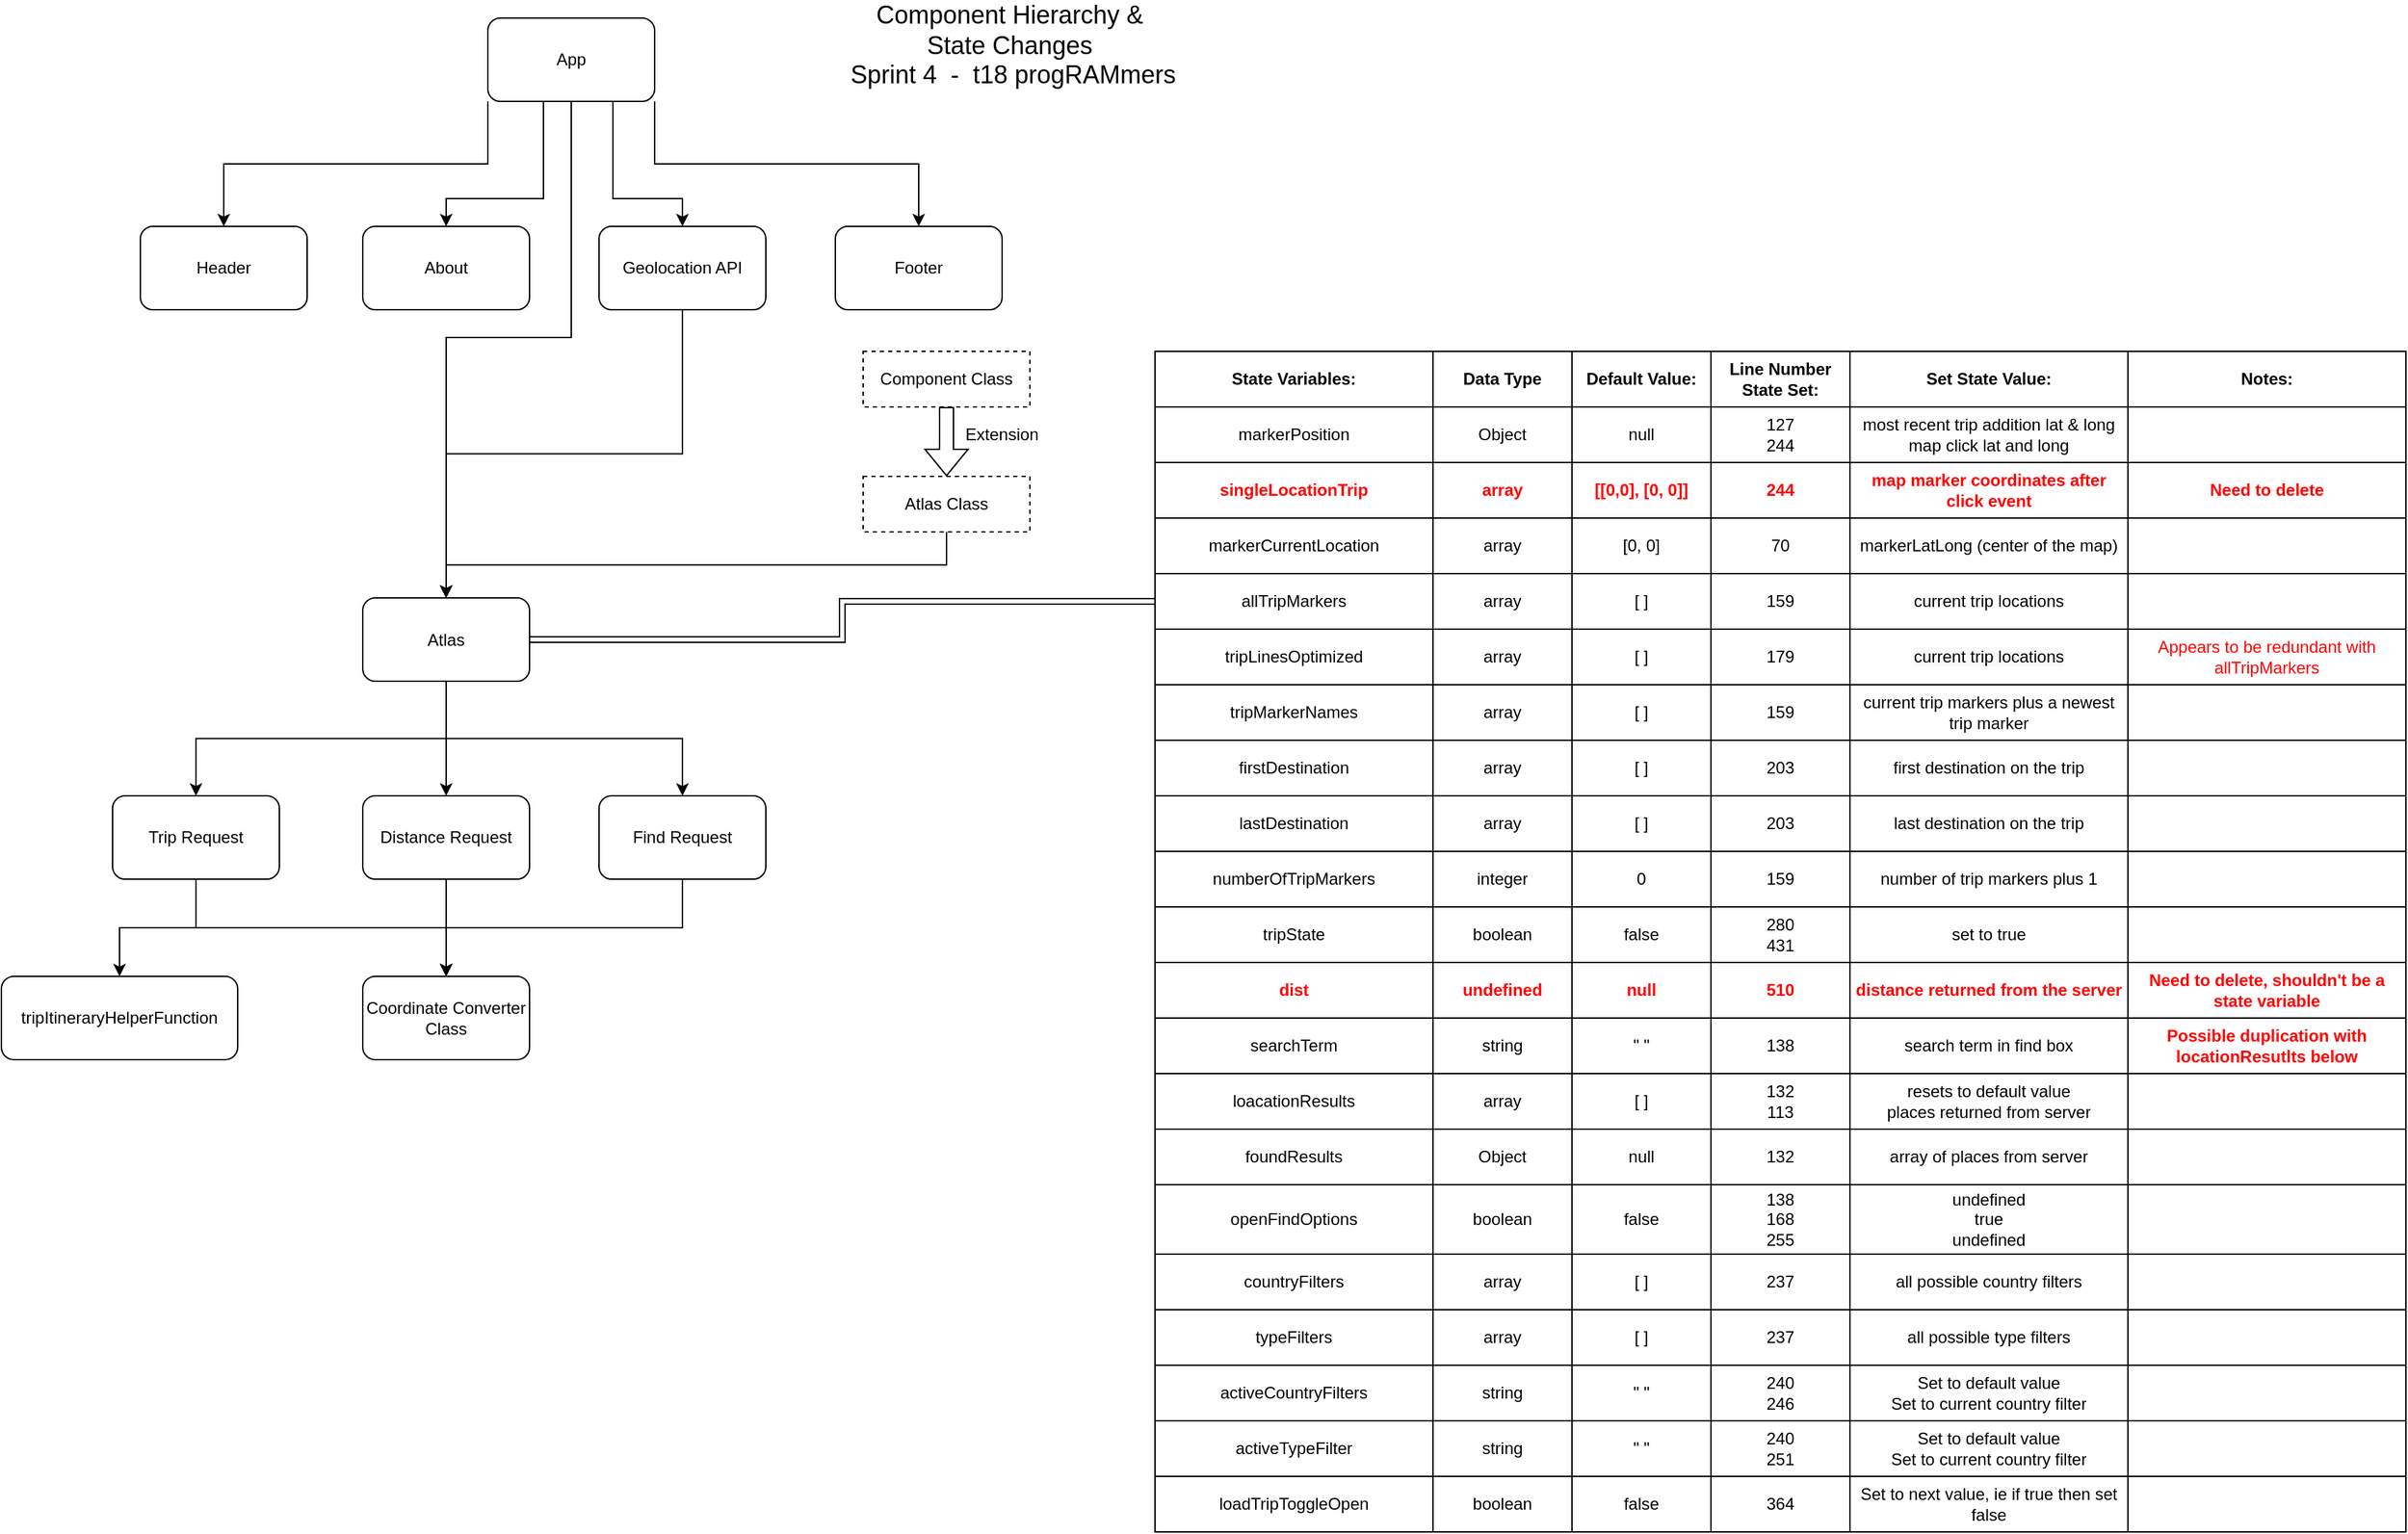 <mxfile version="13.9.9" type="github">
  <diagram id="wMIRcGLIX1GdRkyV86bV" name="Client Component Heirarchy">
    <mxGraphModel dx="1781" dy="875" grid="1" gridSize="10" guides="1" tooltips="1" connect="1" arrows="1" fold="1" page="1" pageScale="1" pageWidth="850" pageHeight="1100" math="0" shadow="0">
      <root>
        <mxCell id="0" />
        <mxCell id="1" parent="0" />
        <mxCell id="79Ni32l7-_GGTcahSO0a-2" style="edgeStyle=orthogonalEdgeStyle;rounded=0;orthogonalLoop=1;jettySize=auto;html=1;exitX=0;exitY=1;exitDx=0;exitDy=0;entryX=0.5;entryY=0;entryDx=0;entryDy=0;" parent="1" source="79Ni32l7-_GGTcahSO0a-6" target="79Ni32l7-_GGTcahSO0a-8" edge="1">
          <mxGeometry relative="1" as="geometry" />
        </mxCell>
        <mxCell id="79Ni32l7-_GGTcahSO0a-3" style="edgeStyle=orthogonalEdgeStyle;rounded=0;orthogonalLoop=1;jettySize=auto;html=1;exitX=0.25;exitY=1;exitDx=0;exitDy=0;entryX=0.5;entryY=0;entryDx=0;entryDy=0;" parent="1" source="79Ni32l7-_GGTcahSO0a-6" target="79Ni32l7-_GGTcahSO0a-9" edge="1">
          <mxGeometry relative="1" as="geometry">
            <Array as="points">
              <mxPoint x="330" y="150" />
              <mxPoint x="260" y="150" />
            </Array>
          </mxGeometry>
        </mxCell>
        <mxCell id="79Ni32l7-_GGTcahSO0a-4" style="edgeStyle=orthogonalEdgeStyle;rounded=0;orthogonalLoop=1;jettySize=auto;html=1;exitX=1;exitY=1;exitDx=0;exitDy=0;entryX=0.5;entryY=0;entryDx=0;entryDy=0;" parent="1" source="79Ni32l7-_GGTcahSO0a-6" target="79Ni32l7-_GGTcahSO0a-11" edge="1">
          <mxGeometry relative="1" as="geometry" />
        </mxCell>
        <mxCell id="79Ni32l7-_GGTcahSO0a-5" style="edgeStyle=orthogonalEdgeStyle;rounded=0;orthogonalLoop=1;jettySize=auto;html=1;exitX=0.75;exitY=1;exitDx=0;exitDy=0;entryX=0.5;entryY=0;entryDx=0;entryDy=0;" parent="1" source="79Ni32l7-_GGTcahSO0a-6" target="79Ni32l7-_GGTcahSO0a-13" edge="1">
          <mxGeometry relative="1" as="geometry">
            <Array as="points">
              <mxPoint x="380" y="150" />
              <mxPoint x="430" y="150" />
            </Array>
          </mxGeometry>
        </mxCell>
        <mxCell id="SNinnTlMiJOWfoq2gWIb-13" style="edgeStyle=orthogonalEdgeStyle;rounded=0;orthogonalLoop=1;jettySize=auto;html=1;fontColor=#FF0000;entryX=0.5;entryY=0;entryDx=0;entryDy=0;" parent="1" source="79Ni32l7-_GGTcahSO0a-6" target="79Ni32l7-_GGTcahSO0a-10" edge="1">
          <mxGeometry relative="1" as="geometry">
            <mxPoint x="260" y="270" as="targetPoint" />
            <Array as="points">
              <mxPoint x="350" y="250" />
              <mxPoint x="260" y="250" />
            </Array>
          </mxGeometry>
        </mxCell>
        <mxCell id="79Ni32l7-_GGTcahSO0a-6" value="App" style="rounded=1;whiteSpace=wrap;html=1;" parent="1" vertex="1">
          <mxGeometry x="290" y="20" width="120" height="60" as="geometry" />
        </mxCell>
        <mxCell id="79Ni32l7-_GGTcahSO0a-7" value="&lt;font style=&quot;font-size: 18px&quot;&gt;&lt;font&gt;Component Hierarchy &amp;amp;&lt;br&gt;State Changes&lt;br&gt;&lt;/font&gt;&amp;nbsp;Sprint 4&amp;nbsp; -&amp;nbsp; t18 progRAMmers&lt;/font&gt;" style="text;html=1;align=center;verticalAlign=middle;resizable=0;points=[];autosize=1;" parent="1" vertex="1">
          <mxGeometry x="540" y="15" width="250" height="50" as="geometry" />
        </mxCell>
        <mxCell id="79Ni32l7-_GGTcahSO0a-8" value="Header" style="rounded=1;whiteSpace=wrap;html=1;" parent="1" vertex="1">
          <mxGeometry x="40" y="170" width="120" height="60" as="geometry" />
        </mxCell>
        <mxCell id="79Ni32l7-_GGTcahSO0a-9" value="About" style="rounded=1;whiteSpace=wrap;html=1;" parent="1" vertex="1">
          <mxGeometry x="200" y="170" width="120" height="60" as="geometry" />
        </mxCell>
        <mxCell id="79Ni32l7-_GGTcahSO0a-38" style="edgeStyle=orthogonalEdgeStyle;rounded=0;orthogonalLoop=1;jettySize=auto;html=1;exitX=0.5;exitY=1;exitDx=0;exitDy=0;" parent="1" source="79Ni32l7-_GGTcahSO0a-10" target="79Ni32l7-_GGTcahSO0a-37" edge="1">
          <mxGeometry relative="1" as="geometry" />
        </mxCell>
        <mxCell id="79Ni32l7-_GGTcahSO0a-39" style="edgeStyle=orthogonalEdgeStyle;rounded=0;orthogonalLoop=1;jettySize=auto;html=1;exitX=0.5;exitY=1;exitDx=0;exitDy=0;" parent="1" source="79Ni32l7-_GGTcahSO0a-10" target="79Ni32l7-_GGTcahSO0a-36" edge="1">
          <mxGeometry relative="1" as="geometry" />
        </mxCell>
        <mxCell id="79Ni32l7-_GGTcahSO0a-41" style="edgeStyle=orthogonalEdgeStyle;rounded=0;orthogonalLoop=1;jettySize=auto;html=1;exitX=0.5;exitY=1;exitDx=0;exitDy=0;entryX=0.5;entryY=0;entryDx=0;entryDy=0;" parent="1" source="79Ni32l7-_GGTcahSO0a-10" target="79Ni32l7-_GGTcahSO0a-40" edge="1">
          <mxGeometry relative="1" as="geometry" />
        </mxCell>
        <mxCell id="79Ni32l7-_GGTcahSO0a-10" value="Atlas" style="rounded=1;whiteSpace=wrap;html=1;" parent="1" vertex="1">
          <mxGeometry x="200" y="437.5" width="120" height="60" as="geometry" />
        </mxCell>
        <mxCell id="79Ni32l7-_GGTcahSO0a-11" value="Footer" style="rounded=1;whiteSpace=wrap;html=1;" parent="1" vertex="1">
          <mxGeometry x="540" y="170" width="120" height="60" as="geometry" />
        </mxCell>
        <mxCell id="79Ni32l7-_GGTcahSO0a-12" style="edgeStyle=orthogonalEdgeStyle;rounded=0;orthogonalLoop=1;jettySize=auto;html=1;exitX=0.5;exitY=1;exitDx=0;exitDy=0;entryX=0.5;entryY=0;entryDx=0;entryDy=0;" parent="1" source="79Ni32l7-_GGTcahSO0a-13" target="79Ni32l7-_GGTcahSO0a-10" edge="1">
          <mxGeometry relative="1" as="geometry" />
        </mxCell>
        <mxCell id="79Ni32l7-_GGTcahSO0a-13" value="Geolocation API" style="rounded=1;whiteSpace=wrap;html=1;" parent="1" vertex="1">
          <mxGeometry x="370" y="170" width="120" height="60" as="geometry" />
        </mxCell>
        <mxCell id="79Ni32l7-_GGTcahSO0a-15" style="edgeStyle=orthogonalEdgeStyle;rounded=0;orthogonalLoop=1;jettySize=auto;html=1;exitX=0;exitY=0.5;exitDx=0;exitDy=0;entryX=1;entryY=0.5;entryDx=0;entryDy=0;shape=link;" parent="1" target="79Ni32l7-_GGTcahSO0a-10" edge="1">
          <mxGeometry relative="1" as="geometry">
            <mxPoint x="770" y="440" as="sourcePoint" />
            <Array as="points">
              <mxPoint x="545" y="440" />
              <mxPoint x="545" y="468" />
            </Array>
          </mxGeometry>
        </mxCell>
        <mxCell id="79Ni32l7-_GGTcahSO0a-20" style="edgeStyle=orthogonalEdgeStyle;rounded=0;orthogonalLoop=1;jettySize=auto;html=1;exitX=0.5;exitY=1;exitDx=0;exitDy=0;entryX=0.5;entryY=0;entryDx=0;entryDy=0;shape=flexArrow;" parent="1" source="79Ni32l7-_GGTcahSO0a-21" target="79Ni32l7-_GGTcahSO0a-23" edge="1">
          <mxGeometry relative="1" as="geometry" />
        </mxCell>
        <mxCell id="79Ni32l7-_GGTcahSO0a-21" value="Component Class" style="rounded=0;whiteSpace=wrap;html=1;dashed=1;" parent="1" vertex="1">
          <mxGeometry x="560" y="260" width="120" height="40" as="geometry" />
        </mxCell>
        <mxCell id="79Ni32l7-_GGTcahSO0a-22" style="edgeStyle=orthogonalEdgeStyle;rounded=0;orthogonalLoop=1;jettySize=auto;html=1;exitX=0.5;exitY=1;exitDx=0;exitDy=0;entryX=0.5;entryY=0;entryDx=0;entryDy=0;" parent="1" source="79Ni32l7-_GGTcahSO0a-23" target="79Ni32l7-_GGTcahSO0a-10" edge="1">
          <mxGeometry relative="1" as="geometry" />
        </mxCell>
        <mxCell id="79Ni32l7-_GGTcahSO0a-23" value="Atlas Class" style="rounded=0;whiteSpace=wrap;html=1;dashed=1;" parent="1" vertex="1">
          <mxGeometry x="560" y="350" width="120" height="40" as="geometry" />
        </mxCell>
        <mxCell id="79Ni32l7-_GGTcahSO0a-24" value="Extension" style="text;html=1;strokeColor=none;fillColor=none;align=center;verticalAlign=middle;whiteSpace=wrap;rounded=0;" parent="1" vertex="1">
          <mxGeometry x="640" y="310" width="40" height="20" as="geometry" />
        </mxCell>
        <mxCell id="79Ni32l7-_GGTcahSO0a-34" value="Coordinate Converter&lt;br&gt;Class" style="rounded=1;whiteSpace=wrap;html=1;" parent="1" vertex="1">
          <mxGeometry x="200" y="710" width="120" height="60" as="geometry" />
        </mxCell>
        <mxCell id="79Ni32l7-_GGTcahSO0a-44" style="edgeStyle=orthogonalEdgeStyle;rounded=0;orthogonalLoop=1;jettySize=auto;html=1;exitX=0.5;exitY=1;exitDx=0;exitDy=0;" parent="1" source="79Ni32l7-_GGTcahSO0a-36" target="79Ni32l7-_GGTcahSO0a-34" edge="1">
          <mxGeometry relative="1" as="geometry" />
        </mxCell>
        <mxCell id="79Ni32l7-_GGTcahSO0a-36" value="Find Request" style="rounded=1;whiteSpace=wrap;html=1;" parent="1" vertex="1">
          <mxGeometry x="370" y="580" width="120" height="60" as="geometry" />
        </mxCell>
        <mxCell id="79Ni32l7-_GGTcahSO0a-42" style="edgeStyle=orthogonalEdgeStyle;rounded=0;orthogonalLoop=1;jettySize=auto;html=1;exitX=0.5;exitY=1;exitDx=0;exitDy=0;" parent="1" source="79Ni32l7-_GGTcahSO0a-37" target="79Ni32l7-_GGTcahSO0a-34" edge="1">
          <mxGeometry relative="1" as="geometry" />
        </mxCell>
        <mxCell id="SNinnTlMiJOWfoq2gWIb-14" style="edgeStyle=orthogonalEdgeStyle;rounded=0;orthogonalLoop=1;jettySize=auto;html=1;exitX=0.5;exitY=1;exitDx=0;exitDy=0;fontColor=#FF0000;" parent="1" source="79Ni32l7-_GGTcahSO0a-37" target="SNinnTlMiJOWfoq2gWIb-9" edge="1">
          <mxGeometry relative="1" as="geometry" />
        </mxCell>
        <mxCell id="79Ni32l7-_GGTcahSO0a-37" value="Trip Request" style="rounded=1;whiteSpace=wrap;html=1;" parent="1" vertex="1">
          <mxGeometry x="20" y="580" width="120" height="60" as="geometry" />
        </mxCell>
        <mxCell id="79Ni32l7-_GGTcahSO0a-43" style="edgeStyle=orthogonalEdgeStyle;rounded=0;orthogonalLoop=1;jettySize=auto;html=1;exitX=0.5;exitY=1;exitDx=0;exitDy=0;entryX=0.5;entryY=0;entryDx=0;entryDy=0;" parent="1" source="79Ni32l7-_GGTcahSO0a-40" target="79Ni32l7-_GGTcahSO0a-34" edge="1">
          <mxGeometry relative="1" as="geometry" />
        </mxCell>
        <mxCell id="79Ni32l7-_GGTcahSO0a-40" value="Distance Request" style="rounded=1;whiteSpace=wrap;html=1;" parent="1" vertex="1">
          <mxGeometry x="200" y="580" width="120" height="60" as="geometry" />
        </mxCell>
        <mxCell id="79Ni32l7-_GGTcahSO0a-73" value="" style="shape=table;html=1;whiteSpace=wrap;startSize=0;container=1;collapsible=0;childLayout=tableLayout;" parent="1" vertex="1">
          <mxGeometry x="770" y="260" width="900" height="850" as="geometry" />
        </mxCell>
        <mxCell id="79Ni32l7-_GGTcahSO0a-74" value="" style="shape=partialRectangle;html=1;whiteSpace=wrap;collapsible=0;dropTarget=0;pointerEvents=0;fillColor=none;top=0;left=0;bottom=0;right=0;points=[[0,0.5],[1,0.5]];portConstraint=eastwest;" parent="79Ni32l7-_GGTcahSO0a-73" vertex="1">
          <mxGeometry width="900" height="40" as="geometry" />
        </mxCell>
        <mxCell id="79Ni32l7-_GGTcahSO0a-75" value="&lt;b&gt;State Variables:&lt;/b&gt;" style="shape=partialRectangle;html=1;whiteSpace=wrap;connectable=0;fillColor=none;top=0;left=0;bottom=0;right=0;overflow=hidden;" parent="79Ni32l7-_GGTcahSO0a-74" vertex="1">
          <mxGeometry width="200" height="40" as="geometry" />
        </mxCell>
        <mxCell id="79Ni32l7-_GGTcahSO0a-89" value="Data Type" style="shape=partialRectangle;html=1;whiteSpace=wrap;connectable=0;fillColor=none;top=0;left=0;bottom=0;right=0;overflow=hidden;fontStyle=1" parent="79Ni32l7-_GGTcahSO0a-74" vertex="1">
          <mxGeometry x="200" width="100" height="40" as="geometry" />
        </mxCell>
        <mxCell id="79Ni32l7-_GGTcahSO0a-138" value="Default Value:" style="shape=partialRectangle;html=1;whiteSpace=wrap;connectable=0;fillColor=none;top=0;left=0;bottom=0;right=0;overflow=hidden;fontStyle=1" parent="79Ni32l7-_GGTcahSO0a-74" vertex="1">
          <mxGeometry x="300" width="100" height="40" as="geometry" />
        </mxCell>
        <mxCell id="79Ni32l7-_GGTcahSO0a-76" value="&lt;b&gt;Line Number State Set:&lt;/b&gt;" style="shape=partialRectangle;html=1;whiteSpace=wrap;connectable=0;fillColor=none;top=0;left=0;bottom=0;right=0;overflow=hidden;" parent="79Ni32l7-_GGTcahSO0a-74" vertex="1">
          <mxGeometry x="400" width="100" height="40" as="geometry" />
        </mxCell>
        <mxCell id="79Ni32l7-_GGTcahSO0a-86" value="&lt;b&gt;Set State Value:&lt;/b&gt;" style="shape=partialRectangle;html=1;whiteSpace=wrap;connectable=0;fillColor=none;top=0;left=0;bottom=0;right=0;overflow=hidden;" parent="79Ni32l7-_GGTcahSO0a-74" vertex="1">
          <mxGeometry x="500" width="200" height="40" as="geometry" />
        </mxCell>
        <mxCell id="79Ni32l7-_GGTcahSO0a-167" value="&lt;b&gt;Notes:&lt;/b&gt;" style="shape=partialRectangle;html=1;whiteSpace=wrap;connectable=0;fillColor=none;top=0;left=0;bottom=0;right=0;overflow=hidden;" parent="79Ni32l7-_GGTcahSO0a-74" vertex="1">
          <mxGeometry x="700" width="200" height="40" as="geometry" />
        </mxCell>
        <mxCell id="79Ni32l7-_GGTcahSO0a-78" value="" style="shape=partialRectangle;html=1;whiteSpace=wrap;collapsible=0;dropTarget=0;pointerEvents=0;fillColor=none;top=0;left=0;bottom=0;right=0;points=[[0,0.5],[1,0.5]];portConstraint=eastwest;" parent="79Ni32l7-_GGTcahSO0a-73" vertex="1">
          <mxGeometry y="40" width="900" height="40" as="geometry" />
        </mxCell>
        <mxCell id="79Ni32l7-_GGTcahSO0a-79" value="markerPosition" style="shape=partialRectangle;html=1;whiteSpace=wrap;connectable=0;fillColor=none;top=0;left=0;bottom=0;right=0;overflow=hidden;" parent="79Ni32l7-_GGTcahSO0a-78" vertex="1">
          <mxGeometry width="200" height="40" as="geometry" />
        </mxCell>
        <mxCell id="79Ni32l7-_GGTcahSO0a-90" value="Object" style="shape=partialRectangle;html=1;whiteSpace=wrap;connectable=0;fillColor=none;top=0;left=0;bottom=0;right=0;overflow=hidden;" parent="79Ni32l7-_GGTcahSO0a-78" vertex="1">
          <mxGeometry x="200" width="100" height="40" as="geometry" />
        </mxCell>
        <mxCell id="79Ni32l7-_GGTcahSO0a-139" value="null" style="shape=partialRectangle;html=1;whiteSpace=wrap;connectable=0;fillColor=none;top=0;left=0;bottom=0;right=0;overflow=hidden;" parent="79Ni32l7-_GGTcahSO0a-78" vertex="1">
          <mxGeometry x="300" width="100" height="40" as="geometry" />
        </mxCell>
        <mxCell id="79Ni32l7-_GGTcahSO0a-80" value="127&lt;br&gt;244" style="shape=partialRectangle;html=1;whiteSpace=wrap;connectable=0;fillColor=none;top=0;left=0;bottom=0;right=0;overflow=hidden;" parent="79Ni32l7-_GGTcahSO0a-78" vertex="1">
          <mxGeometry x="400" width="100" height="40" as="geometry" />
        </mxCell>
        <mxCell id="79Ni32l7-_GGTcahSO0a-87" value="most recent trip addition lat &amp;amp; long&lt;br&gt;map click lat and long" style="shape=partialRectangle;html=1;whiteSpace=wrap;connectable=0;fillColor=none;top=0;left=0;bottom=0;right=0;overflow=hidden;" parent="79Ni32l7-_GGTcahSO0a-78" vertex="1">
          <mxGeometry x="500" width="200" height="40" as="geometry" />
        </mxCell>
        <mxCell id="79Ni32l7-_GGTcahSO0a-168" style="shape=partialRectangle;html=1;whiteSpace=wrap;connectable=0;fillColor=none;top=0;left=0;bottom=0;right=0;overflow=hidden;" parent="79Ni32l7-_GGTcahSO0a-78" vertex="1">
          <mxGeometry x="700" width="200" height="40" as="geometry" />
        </mxCell>
        <mxCell id="79Ni32l7-_GGTcahSO0a-82" value="" style="shape=partialRectangle;html=1;whiteSpace=wrap;collapsible=0;dropTarget=0;pointerEvents=0;fillColor=none;top=0;left=0;bottom=0;right=0;points=[[0,0.5],[1,0.5]];portConstraint=eastwest;" parent="79Ni32l7-_GGTcahSO0a-73" vertex="1">
          <mxGeometry y="80" width="900" height="40" as="geometry" />
        </mxCell>
        <mxCell id="79Ni32l7-_GGTcahSO0a-83" value="singleLocationTrip" style="shape=partialRectangle;html=1;whiteSpace=wrap;connectable=0;fillColor=none;top=0;left=0;bottom=0;right=0;overflow=hidden;fontColor=#FF0000;fontStyle=1" parent="79Ni32l7-_GGTcahSO0a-82" vertex="1">
          <mxGeometry width="200" height="40" as="geometry" />
        </mxCell>
        <mxCell id="79Ni32l7-_GGTcahSO0a-91" value="array" style="shape=partialRectangle;html=1;whiteSpace=wrap;connectable=0;fillColor=none;top=0;left=0;bottom=0;right=0;overflow=hidden;fontColor=#FF0000;fontStyle=1" parent="79Ni32l7-_GGTcahSO0a-82" vertex="1">
          <mxGeometry x="200" width="100" height="40" as="geometry" />
        </mxCell>
        <mxCell id="79Ni32l7-_GGTcahSO0a-140" value="[[0,0], [0, 0]]" style="shape=partialRectangle;html=1;whiteSpace=wrap;connectable=0;fillColor=none;top=0;left=0;bottom=0;right=0;overflow=hidden;fontColor=#FF0000;fontStyle=1" parent="79Ni32l7-_GGTcahSO0a-82" vertex="1">
          <mxGeometry x="300" width="100" height="40" as="geometry" />
        </mxCell>
        <mxCell id="79Ni32l7-_GGTcahSO0a-84" value="&lt;span&gt;244&lt;/span&gt;" style="shape=partialRectangle;html=1;whiteSpace=wrap;connectable=0;fillColor=none;top=0;left=0;bottom=0;right=0;overflow=hidden;fontColor=#FF0000;fontStyle=1" parent="79Ni32l7-_GGTcahSO0a-82" vertex="1">
          <mxGeometry x="400" width="100" height="40" as="geometry" />
        </mxCell>
        <mxCell id="79Ni32l7-_GGTcahSO0a-88" value="map marker coordinates after click event" style="shape=partialRectangle;html=1;whiteSpace=wrap;connectable=0;fillColor=none;top=0;left=0;bottom=0;right=0;overflow=hidden;fontColor=#FF0000;fontStyle=1" parent="79Ni32l7-_GGTcahSO0a-82" vertex="1">
          <mxGeometry x="500" width="200" height="40" as="geometry" />
        </mxCell>
        <mxCell id="79Ni32l7-_GGTcahSO0a-169" value="&lt;span&gt;Need to delete&lt;/span&gt;" style="shape=partialRectangle;html=1;whiteSpace=wrap;connectable=0;fillColor=none;top=0;left=0;bottom=0;right=0;overflow=hidden;fontColor=#FF0000;fontStyle=1" parent="79Ni32l7-_GGTcahSO0a-82" vertex="1">
          <mxGeometry x="700" width="200" height="40" as="geometry" />
        </mxCell>
        <mxCell id="79Ni32l7-_GGTcahSO0a-103" style="shape=partialRectangle;html=1;whiteSpace=wrap;collapsible=0;dropTarget=0;pointerEvents=0;fillColor=none;top=0;left=0;bottom=0;right=0;points=[[0,0.5],[1,0.5]];portConstraint=eastwest;" parent="79Ni32l7-_GGTcahSO0a-73" vertex="1">
          <mxGeometry y="120" width="900" height="40" as="geometry" />
        </mxCell>
        <mxCell id="79Ni32l7-_GGTcahSO0a-104" value="markerCurrentLocation" style="shape=partialRectangle;html=1;whiteSpace=wrap;connectable=0;fillColor=none;top=0;left=0;bottom=0;right=0;overflow=hidden;fontStyle=0;" parent="79Ni32l7-_GGTcahSO0a-103" vertex="1">
          <mxGeometry width="200" height="40" as="geometry" />
        </mxCell>
        <mxCell id="79Ni32l7-_GGTcahSO0a-105" value="array" style="shape=partialRectangle;html=1;whiteSpace=wrap;connectable=0;fillColor=none;top=0;left=0;bottom=0;right=0;overflow=hidden;fontStyle=0;" parent="79Ni32l7-_GGTcahSO0a-103" vertex="1">
          <mxGeometry x="200" width="100" height="40" as="geometry" />
        </mxCell>
        <mxCell id="79Ni32l7-_GGTcahSO0a-141" value="[0, 0]" style="shape=partialRectangle;html=1;whiteSpace=wrap;connectable=0;fillColor=none;top=0;left=0;bottom=0;right=0;overflow=hidden;fontStyle=0;" parent="79Ni32l7-_GGTcahSO0a-103" vertex="1">
          <mxGeometry x="300" width="100" height="40" as="geometry" />
        </mxCell>
        <mxCell id="79Ni32l7-_GGTcahSO0a-106" value="70&lt;br&gt;" style="shape=partialRectangle;html=1;whiteSpace=wrap;connectable=0;fillColor=none;top=0;left=0;bottom=0;right=0;overflow=hidden;fontStyle=0;" parent="79Ni32l7-_GGTcahSO0a-103" vertex="1">
          <mxGeometry x="400" width="100" height="40" as="geometry" />
        </mxCell>
        <mxCell id="79Ni32l7-_GGTcahSO0a-107" value="markerLatLong (center of the map)" style="shape=partialRectangle;html=1;whiteSpace=wrap;connectable=0;fillColor=none;top=0;left=0;bottom=0;right=0;overflow=hidden;fontStyle=0;" parent="79Ni32l7-_GGTcahSO0a-103" vertex="1">
          <mxGeometry x="500" width="200" height="40" as="geometry" />
        </mxCell>
        <mxCell id="79Ni32l7-_GGTcahSO0a-170" style="shape=partialRectangle;html=1;whiteSpace=wrap;connectable=0;fillColor=none;top=0;left=0;bottom=0;right=0;overflow=hidden;fontStyle=0;" parent="79Ni32l7-_GGTcahSO0a-103" vertex="1">
          <mxGeometry x="700" width="200" height="40" as="geometry" />
        </mxCell>
        <mxCell id="WQFZDeMwcHJbhIOVfOHr-1" style="shape=partialRectangle;html=1;whiteSpace=wrap;collapsible=0;dropTarget=0;pointerEvents=0;fillColor=none;top=0;left=0;bottom=0;right=0;points=[[0,0.5],[1,0.5]];portConstraint=eastwest;" vertex="1" parent="79Ni32l7-_GGTcahSO0a-73">
          <mxGeometry y="160" width="900" height="40" as="geometry" />
        </mxCell>
        <mxCell id="WQFZDeMwcHJbhIOVfOHr-2" value="allTripMarkers" style="shape=partialRectangle;html=1;whiteSpace=wrap;connectable=0;fillColor=none;top=0;left=0;bottom=0;right=0;overflow=hidden;fontStyle=0;" vertex="1" parent="WQFZDeMwcHJbhIOVfOHr-1">
          <mxGeometry width="200" height="40" as="geometry" />
        </mxCell>
        <mxCell id="WQFZDeMwcHJbhIOVfOHr-3" value="array" style="shape=partialRectangle;html=1;whiteSpace=wrap;connectable=0;fillColor=none;top=0;left=0;bottom=0;right=0;overflow=hidden;fontStyle=0;" vertex="1" parent="WQFZDeMwcHJbhIOVfOHr-1">
          <mxGeometry x="200" width="100" height="40" as="geometry" />
        </mxCell>
        <mxCell id="WQFZDeMwcHJbhIOVfOHr-4" value="[ ]" style="shape=partialRectangle;html=1;whiteSpace=wrap;connectable=0;fillColor=none;top=0;left=0;bottom=0;right=0;overflow=hidden;fontStyle=0;" vertex="1" parent="WQFZDeMwcHJbhIOVfOHr-1">
          <mxGeometry x="300" width="100" height="40" as="geometry" />
        </mxCell>
        <mxCell id="WQFZDeMwcHJbhIOVfOHr-5" value="159" style="shape=partialRectangle;html=1;whiteSpace=wrap;connectable=0;fillColor=none;top=0;left=0;bottom=0;right=0;overflow=hidden;fontStyle=0;" vertex="1" parent="WQFZDeMwcHJbhIOVfOHr-1">
          <mxGeometry x="400" width="100" height="40" as="geometry" />
        </mxCell>
        <mxCell id="WQFZDeMwcHJbhIOVfOHr-6" value="current trip locations" style="shape=partialRectangle;html=1;whiteSpace=wrap;connectable=0;fillColor=none;top=0;left=0;bottom=0;right=0;overflow=hidden;fontStyle=0;" vertex="1" parent="WQFZDeMwcHJbhIOVfOHr-1">
          <mxGeometry x="500" width="200" height="40" as="geometry" />
        </mxCell>
        <mxCell id="WQFZDeMwcHJbhIOVfOHr-7" style="shape=partialRectangle;html=1;whiteSpace=wrap;connectable=0;fillColor=none;top=0;left=0;bottom=0;right=0;overflow=hidden;fontStyle=0;" vertex="1" parent="WQFZDeMwcHJbhIOVfOHr-1">
          <mxGeometry x="700" width="200" height="40" as="geometry" />
        </mxCell>
        <mxCell id="WQFZDeMwcHJbhIOVfOHr-8" style="shape=partialRectangle;html=1;whiteSpace=wrap;collapsible=0;dropTarget=0;pointerEvents=0;fillColor=none;top=0;left=0;bottom=0;right=0;points=[[0,0.5],[1,0.5]];portConstraint=eastwest;" vertex="1" parent="79Ni32l7-_GGTcahSO0a-73">
          <mxGeometry y="200" width="900" height="40" as="geometry" />
        </mxCell>
        <mxCell id="WQFZDeMwcHJbhIOVfOHr-9" value="tripLinesOptimized" style="shape=partialRectangle;html=1;whiteSpace=wrap;connectable=0;fillColor=none;top=0;left=0;bottom=0;right=0;overflow=hidden;fontStyle=0;" vertex="1" parent="WQFZDeMwcHJbhIOVfOHr-8">
          <mxGeometry width="200" height="40" as="geometry" />
        </mxCell>
        <mxCell id="WQFZDeMwcHJbhIOVfOHr-10" value="array" style="shape=partialRectangle;html=1;whiteSpace=wrap;connectable=0;fillColor=none;top=0;left=0;bottom=0;right=0;overflow=hidden;fontStyle=0;" vertex="1" parent="WQFZDeMwcHJbhIOVfOHr-8">
          <mxGeometry x="200" width="100" height="40" as="geometry" />
        </mxCell>
        <mxCell id="WQFZDeMwcHJbhIOVfOHr-11" value="[ ]" style="shape=partialRectangle;html=1;whiteSpace=wrap;connectable=0;fillColor=none;top=0;left=0;bottom=0;right=0;overflow=hidden;fontStyle=0;" vertex="1" parent="WQFZDeMwcHJbhIOVfOHr-8">
          <mxGeometry x="300" width="100" height="40" as="geometry" />
        </mxCell>
        <mxCell id="WQFZDeMwcHJbhIOVfOHr-12" value="179" style="shape=partialRectangle;html=1;whiteSpace=wrap;connectable=0;fillColor=none;top=0;left=0;bottom=0;right=0;overflow=hidden;fontStyle=0;" vertex="1" parent="WQFZDeMwcHJbhIOVfOHr-8">
          <mxGeometry x="400" width="100" height="40" as="geometry" />
        </mxCell>
        <mxCell id="WQFZDeMwcHJbhIOVfOHr-13" value="&lt;meta charset=&quot;utf-8&quot;&gt;&lt;span style=&quot;color: rgb(0, 0, 0); font-family: helvetica; font-size: 12px; font-style: normal; font-weight: 400; letter-spacing: normal; text-align: center; text-indent: 0px; text-transform: none; word-spacing: 0px; background-color: rgb(248, 249, 250); display: inline; float: none;&quot;&gt;current trip locations&lt;/span&gt;" style="shape=partialRectangle;html=1;whiteSpace=wrap;connectable=0;fillColor=none;top=0;left=0;bottom=0;right=0;overflow=hidden;fontStyle=0;" vertex="1" parent="WQFZDeMwcHJbhIOVfOHr-8">
          <mxGeometry x="500" width="200" height="40" as="geometry" />
        </mxCell>
        <mxCell id="WQFZDeMwcHJbhIOVfOHr-14" value="&lt;font color=&quot;#ff0000&quot;&gt;Appears to be redundant with allTripMarkers&lt;/font&gt;" style="shape=partialRectangle;html=1;whiteSpace=wrap;connectable=0;fillColor=none;top=0;left=0;bottom=0;right=0;overflow=hidden;fontStyle=0;" vertex="1" parent="WQFZDeMwcHJbhIOVfOHr-8">
          <mxGeometry x="700" width="200" height="40" as="geometry" />
        </mxCell>
        <mxCell id="WQFZDeMwcHJbhIOVfOHr-16" style="shape=partialRectangle;html=1;whiteSpace=wrap;collapsible=0;dropTarget=0;pointerEvents=0;fillColor=none;top=0;left=0;bottom=0;right=0;points=[[0,0.5],[1,0.5]];portConstraint=eastwest;" vertex="1" parent="79Ni32l7-_GGTcahSO0a-73">
          <mxGeometry y="240" width="900" height="40" as="geometry" />
        </mxCell>
        <mxCell id="WQFZDeMwcHJbhIOVfOHr-17" value="tripMarkerNames" style="shape=partialRectangle;html=1;whiteSpace=wrap;connectable=0;fillColor=none;top=0;left=0;bottom=0;right=0;overflow=hidden;fontStyle=0;" vertex="1" parent="WQFZDeMwcHJbhIOVfOHr-16">
          <mxGeometry width="200" height="40" as="geometry" />
        </mxCell>
        <mxCell id="WQFZDeMwcHJbhIOVfOHr-18" value="array" style="shape=partialRectangle;html=1;whiteSpace=wrap;connectable=0;fillColor=none;top=0;left=0;bottom=0;right=0;overflow=hidden;fontStyle=0;" vertex="1" parent="WQFZDeMwcHJbhIOVfOHr-16">
          <mxGeometry x="200" width="100" height="40" as="geometry" />
        </mxCell>
        <mxCell id="WQFZDeMwcHJbhIOVfOHr-19" value="[ ]" style="shape=partialRectangle;html=1;whiteSpace=wrap;connectable=0;fillColor=none;top=0;left=0;bottom=0;right=0;overflow=hidden;fontStyle=0;" vertex="1" parent="WQFZDeMwcHJbhIOVfOHr-16">
          <mxGeometry x="300" width="100" height="40" as="geometry" />
        </mxCell>
        <mxCell id="WQFZDeMwcHJbhIOVfOHr-20" value="159" style="shape=partialRectangle;html=1;whiteSpace=wrap;connectable=0;fillColor=none;top=0;left=0;bottom=0;right=0;overflow=hidden;fontStyle=0;" vertex="1" parent="WQFZDeMwcHJbhIOVfOHr-16">
          <mxGeometry x="400" width="100" height="40" as="geometry" />
        </mxCell>
        <mxCell id="WQFZDeMwcHJbhIOVfOHr-21" value="current trip markers plus a newest trip marker" style="shape=partialRectangle;html=1;whiteSpace=wrap;connectable=0;fillColor=none;top=0;left=0;bottom=0;right=0;overflow=hidden;fontStyle=0;" vertex="1" parent="WQFZDeMwcHJbhIOVfOHr-16">
          <mxGeometry x="500" width="200" height="40" as="geometry" />
        </mxCell>
        <mxCell id="WQFZDeMwcHJbhIOVfOHr-22" style="shape=partialRectangle;html=1;whiteSpace=wrap;connectable=0;fillColor=none;top=0;left=0;bottom=0;right=0;overflow=hidden;fontStyle=0;" vertex="1" parent="WQFZDeMwcHJbhIOVfOHr-16">
          <mxGeometry x="700" width="200" height="40" as="geometry" />
        </mxCell>
        <mxCell id="WQFZDeMwcHJbhIOVfOHr-23" style="shape=partialRectangle;html=1;whiteSpace=wrap;collapsible=0;dropTarget=0;pointerEvents=0;fillColor=none;top=0;left=0;bottom=0;right=0;points=[[0,0.5],[1,0.5]];portConstraint=eastwest;" vertex="1" parent="79Ni32l7-_GGTcahSO0a-73">
          <mxGeometry y="280" width="900" height="40" as="geometry" />
        </mxCell>
        <mxCell id="WQFZDeMwcHJbhIOVfOHr-24" value="firstDestination" style="shape=partialRectangle;html=1;whiteSpace=wrap;connectable=0;fillColor=none;top=0;left=0;bottom=0;right=0;overflow=hidden;fontStyle=0;" vertex="1" parent="WQFZDeMwcHJbhIOVfOHr-23">
          <mxGeometry width="200" height="40" as="geometry" />
        </mxCell>
        <mxCell id="WQFZDeMwcHJbhIOVfOHr-25" value="array" style="shape=partialRectangle;html=1;whiteSpace=wrap;connectable=0;fillColor=none;top=0;left=0;bottom=0;right=0;overflow=hidden;fontStyle=0;" vertex="1" parent="WQFZDeMwcHJbhIOVfOHr-23">
          <mxGeometry x="200" width="100" height="40" as="geometry" />
        </mxCell>
        <mxCell id="WQFZDeMwcHJbhIOVfOHr-26" value="[ ]" style="shape=partialRectangle;html=1;whiteSpace=wrap;connectable=0;fillColor=none;top=0;left=0;bottom=0;right=0;overflow=hidden;fontStyle=0;" vertex="1" parent="WQFZDeMwcHJbhIOVfOHr-23">
          <mxGeometry x="300" width="100" height="40" as="geometry" />
        </mxCell>
        <mxCell id="WQFZDeMwcHJbhIOVfOHr-27" value="203" style="shape=partialRectangle;html=1;whiteSpace=wrap;connectable=0;fillColor=none;top=0;left=0;bottom=0;right=0;overflow=hidden;fontStyle=0;" vertex="1" parent="WQFZDeMwcHJbhIOVfOHr-23">
          <mxGeometry x="400" width="100" height="40" as="geometry" />
        </mxCell>
        <mxCell id="WQFZDeMwcHJbhIOVfOHr-28" value="first destination on the trip" style="shape=partialRectangle;html=1;whiteSpace=wrap;connectable=0;fillColor=none;top=0;left=0;bottom=0;right=0;overflow=hidden;fontStyle=0;" vertex="1" parent="WQFZDeMwcHJbhIOVfOHr-23">
          <mxGeometry x="500" width="200" height="40" as="geometry" />
        </mxCell>
        <mxCell id="WQFZDeMwcHJbhIOVfOHr-29" style="shape=partialRectangle;html=1;whiteSpace=wrap;connectable=0;fillColor=none;top=0;left=0;bottom=0;right=0;overflow=hidden;fontStyle=0;" vertex="1" parent="WQFZDeMwcHJbhIOVfOHr-23">
          <mxGeometry x="700" width="200" height="40" as="geometry" />
        </mxCell>
        <mxCell id="WQFZDeMwcHJbhIOVfOHr-30" style="shape=partialRectangle;html=1;whiteSpace=wrap;collapsible=0;dropTarget=0;pointerEvents=0;fillColor=none;top=0;left=0;bottom=0;right=0;points=[[0,0.5],[1,0.5]];portConstraint=eastwest;" vertex="1" parent="79Ni32l7-_GGTcahSO0a-73">
          <mxGeometry y="320" width="900" height="40" as="geometry" />
        </mxCell>
        <mxCell id="WQFZDeMwcHJbhIOVfOHr-31" value="lastDestination" style="shape=partialRectangle;html=1;whiteSpace=wrap;connectable=0;fillColor=none;top=0;left=0;bottom=0;right=0;overflow=hidden;fontStyle=0;" vertex="1" parent="WQFZDeMwcHJbhIOVfOHr-30">
          <mxGeometry width="200" height="40" as="geometry" />
        </mxCell>
        <mxCell id="WQFZDeMwcHJbhIOVfOHr-32" value="array" style="shape=partialRectangle;html=1;whiteSpace=wrap;connectable=0;fillColor=none;top=0;left=0;bottom=0;right=0;overflow=hidden;fontStyle=0;" vertex="1" parent="WQFZDeMwcHJbhIOVfOHr-30">
          <mxGeometry x="200" width="100" height="40" as="geometry" />
        </mxCell>
        <mxCell id="WQFZDeMwcHJbhIOVfOHr-33" value="[ ]" style="shape=partialRectangle;html=1;whiteSpace=wrap;connectable=0;fillColor=none;top=0;left=0;bottom=0;right=0;overflow=hidden;fontStyle=0;" vertex="1" parent="WQFZDeMwcHJbhIOVfOHr-30">
          <mxGeometry x="300" width="100" height="40" as="geometry" />
        </mxCell>
        <mxCell id="WQFZDeMwcHJbhIOVfOHr-34" value="203" style="shape=partialRectangle;html=1;whiteSpace=wrap;connectable=0;fillColor=none;top=0;left=0;bottom=0;right=0;overflow=hidden;fontStyle=0;" vertex="1" parent="WQFZDeMwcHJbhIOVfOHr-30">
          <mxGeometry x="400" width="100" height="40" as="geometry" />
        </mxCell>
        <mxCell id="WQFZDeMwcHJbhIOVfOHr-35" value="last destination on the trip" style="shape=partialRectangle;html=1;whiteSpace=wrap;connectable=0;fillColor=none;top=0;left=0;bottom=0;right=0;overflow=hidden;fontStyle=0;" vertex="1" parent="WQFZDeMwcHJbhIOVfOHr-30">
          <mxGeometry x="500" width="200" height="40" as="geometry" />
        </mxCell>
        <mxCell id="WQFZDeMwcHJbhIOVfOHr-36" style="shape=partialRectangle;html=1;whiteSpace=wrap;connectable=0;fillColor=none;top=0;left=0;bottom=0;right=0;overflow=hidden;fontStyle=0;" vertex="1" parent="WQFZDeMwcHJbhIOVfOHr-30">
          <mxGeometry x="700" width="200" height="40" as="geometry" />
        </mxCell>
        <mxCell id="WQFZDeMwcHJbhIOVfOHr-37" style="shape=partialRectangle;html=1;whiteSpace=wrap;collapsible=0;dropTarget=0;pointerEvents=0;fillColor=none;top=0;left=0;bottom=0;right=0;points=[[0,0.5],[1,0.5]];portConstraint=eastwest;" vertex="1" parent="79Ni32l7-_GGTcahSO0a-73">
          <mxGeometry y="360" width="900" height="40" as="geometry" />
        </mxCell>
        <mxCell id="WQFZDeMwcHJbhIOVfOHr-38" value="numberOfTripMarkers" style="shape=partialRectangle;html=1;whiteSpace=wrap;connectable=0;fillColor=none;top=0;left=0;bottom=0;right=0;overflow=hidden;fontStyle=0;" vertex="1" parent="WQFZDeMwcHJbhIOVfOHr-37">
          <mxGeometry width="200" height="40" as="geometry" />
        </mxCell>
        <mxCell id="WQFZDeMwcHJbhIOVfOHr-39" value="integer" style="shape=partialRectangle;html=1;whiteSpace=wrap;connectable=0;fillColor=none;top=0;left=0;bottom=0;right=0;overflow=hidden;fontStyle=0;" vertex="1" parent="WQFZDeMwcHJbhIOVfOHr-37">
          <mxGeometry x="200" width="100" height="40" as="geometry" />
        </mxCell>
        <mxCell id="WQFZDeMwcHJbhIOVfOHr-40" value="0" style="shape=partialRectangle;html=1;whiteSpace=wrap;connectable=0;fillColor=none;top=0;left=0;bottom=0;right=0;overflow=hidden;fontStyle=0;" vertex="1" parent="WQFZDeMwcHJbhIOVfOHr-37">
          <mxGeometry x="300" width="100" height="40" as="geometry" />
        </mxCell>
        <mxCell id="WQFZDeMwcHJbhIOVfOHr-41" value="159" style="shape=partialRectangle;html=1;whiteSpace=wrap;connectable=0;fillColor=none;top=0;left=0;bottom=0;right=0;overflow=hidden;fontStyle=0;" vertex="1" parent="WQFZDeMwcHJbhIOVfOHr-37">
          <mxGeometry x="400" width="100" height="40" as="geometry" />
        </mxCell>
        <mxCell id="WQFZDeMwcHJbhIOVfOHr-42" value="number of trip markers plus 1" style="shape=partialRectangle;html=1;whiteSpace=wrap;connectable=0;fillColor=none;top=0;left=0;bottom=0;right=0;overflow=hidden;fontStyle=0;" vertex="1" parent="WQFZDeMwcHJbhIOVfOHr-37">
          <mxGeometry x="500" width="200" height="40" as="geometry" />
        </mxCell>
        <mxCell id="WQFZDeMwcHJbhIOVfOHr-43" style="shape=partialRectangle;html=1;whiteSpace=wrap;connectable=0;fillColor=none;top=0;left=0;bottom=0;right=0;overflow=hidden;fontStyle=0;" vertex="1" parent="WQFZDeMwcHJbhIOVfOHr-37">
          <mxGeometry x="700" width="200" height="40" as="geometry" />
        </mxCell>
        <mxCell id="79Ni32l7-_GGTcahSO0a-93" style="shape=partialRectangle;html=1;whiteSpace=wrap;collapsible=0;dropTarget=0;pointerEvents=0;fillColor=none;top=0;left=0;bottom=0;right=0;points=[[0,0.5],[1,0.5]];portConstraint=eastwest;" parent="79Ni32l7-_GGTcahSO0a-73" vertex="1">
          <mxGeometry y="400" width="900" height="40" as="geometry" />
        </mxCell>
        <mxCell id="79Ni32l7-_GGTcahSO0a-94" value="tripState" style="shape=partialRectangle;html=1;whiteSpace=wrap;connectable=0;fillColor=none;top=0;left=0;bottom=0;right=0;overflow=hidden;fontStyle=0;" parent="79Ni32l7-_GGTcahSO0a-93" vertex="1">
          <mxGeometry width="200" height="40" as="geometry" />
        </mxCell>
        <mxCell id="79Ni32l7-_GGTcahSO0a-95" value="boolean" style="shape=partialRectangle;html=1;whiteSpace=wrap;connectable=0;fillColor=none;top=0;left=0;bottom=0;right=0;overflow=hidden;fontStyle=0;" parent="79Ni32l7-_GGTcahSO0a-93" vertex="1">
          <mxGeometry x="200" width="100" height="40" as="geometry" />
        </mxCell>
        <mxCell id="79Ni32l7-_GGTcahSO0a-143" value="false" style="shape=partialRectangle;html=1;whiteSpace=wrap;connectable=0;fillColor=none;top=0;left=0;bottom=0;right=0;overflow=hidden;fontStyle=0;" parent="79Ni32l7-_GGTcahSO0a-93" vertex="1">
          <mxGeometry x="300" width="100" height="40" as="geometry" />
        </mxCell>
        <mxCell id="79Ni32l7-_GGTcahSO0a-96" value="280&lt;br&gt;431" style="shape=partialRectangle;html=1;whiteSpace=wrap;connectable=0;fillColor=none;top=0;left=0;bottom=0;right=0;overflow=hidden;fontStyle=0;" parent="79Ni32l7-_GGTcahSO0a-93" vertex="1">
          <mxGeometry x="400" width="100" height="40" as="geometry" />
        </mxCell>
        <mxCell id="79Ni32l7-_GGTcahSO0a-97" value="set to true" style="shape=partialRectangle;html=1;whiteSpace=wrap;connectable=0;fillColor=none;top=0;left=0;bottom=0;right=0;overflow=hidden;fontStyle=0;" parent="79Ni32l7-_GGTcahSO0a-93" vertex="1">
          <mxGeometry x="500" width="200" height="40" as="geometry" />
        </mxCell>
        <mxCell id="79Ni32l7-_GGTcahSO0a-172" style="shape=partialRectangle;html=1;whiteSpace=wrap;connectable=0;fillColor=none;top=0;left=0;bottom=0;right=0;overflow=hidden;fontStyle=0;" parent="79Ni32l7-_GGTcahSO0a-93" vertex="1">
          <mxGeometry x="700" width="200" height="40" as="geometry" />
        </mxCell>
        <mxCell id="79Ni32l7-_GGTcahSO0a-156" style="shape=partialRectangle;html=1;whiteSpace=wrap;collapsible=0;dropTarget=0;pointerEvents=0;fillColor=none;top=0;left=0;bottom=0;right=0;points=[[0,0.5],[1,0.5]];portConstraint=eastwest;" parent="79Ni32l7-_GGTcahSO0a-73" vertex="1">
          <mxGeometry y="440" width="900" height="40" as="geometry" />
        </mxCell>
        <mxCell id="79Ni32l7-_GGTcahSO0a-157" value="dist" style="shape=partialRectangle;html=1;whiteSpace=wrap;connectable=0;fillColor=none;top=0;left=0;bottom=0;right=0;overflow=hidden;fontStyle=1;fontColor=#FF0000;" parent="79Ni32l7-_GGTcahSO0a-156" vertex="1">
          <mxGeometry width="200" height="40" as="geometry" />
        </mxCell>
        <mxCell id="79Ni32l7-_GGTcahSO0a-158" value="undefined" style="shape=partialRectangle;html=1;whiteSpace=wrap;connectable=0;fillColor=none;top=0;left=0;bottom=0;right=0;overflow=hidden;fontStyle=1;fontColor=#FF0000;" parent="79Ni32l7-_GGTcahSO0a-156" vertex="1">
          <mxGeometry x="200" width="100" height="40" as="geometry" />
        </mxCell>
        <mxCell id="79Ni32l7-_GGTcahSO0a-159" value="null" style="shape=partialRectangle;html=1;whiteSpace=wrap;connectable=0;fillColor=none;top=0;left=0;bottom=0;right=0;overflow=hidden;fontStyle=1;fontColor=#FF0000;" parent="79Ni32l7-_GGTcahSO0a-156" vertex="1">
          <mxGeometry x="300" width="100" height="40" as="geometry" />
        </mxCell>
        <mxCell id="79Ni32l7-_GGTcahSO0a-160" value="510" style="shape=partialRectangle;html=1;whiteSpace=wrap;connectable=0;fillColor=none;top=0;left=0;bottom=0;right=0;overflow=hidden;fontStyle=1;fontColor=#FF0000;" parent="79Ni32l7-_GGTcahSO0a-156" vertex="1">
          <mxGeometry x="400" width="100" height="40" as="geometry" />
        </mxCell>
        <mxCell id="79Ni32l7-_GGTcahSO0a-161" value="distance returned from the server" style="shape=partialRectangle;html=1;whiteSpace=wrap;connectable=0;fillColor=none;top=0;left=0;bottom=0;right=0;overflow=hidden;fontStyle=1;fontColor=#FF0000;" parent="79Ni32l7-_GGTcahSO0a-156" vertex="1">
          <mxGeometry x="500" width="200" height="40" as="geometry" />
        </mxCell>
        <mxCell id="79Ni32l7-_GGTcahSO0a-173" value="&lt;span&gt;Need to delete, shouldn&#39;t be a state variable&lt;/span&gt;" style="shape=partialRectangle;html=1;whiteSpace=wrap;connectable=0;fillColor=none;top=0;left=0;bottom=0;right=0;overflow=hidden;fontStyle=1;fontColor=#FF0000;" parent="79Ni32l7-_GGTcahSO0a-156" vertex="1">
          <mxGeometry x="700" width="200" height="40" as="geometry" />
        </mxCell>
        <mxCell id="79Ni32l7-_GGTcahSO0a-150" style="shape=partialRectangle;html=1;whiteSpace=wrap;collapsible=0;dropTarget=0;pointerEvents=0;fillColor=none;top=0;left=0;bottom=0;right=0;points=[[0,0.5],[1,0.5]];portConstraint=eastwest;" parent="79Ni32l7-_GGTcahSO0a-73" vertex="1">
          <mxGeometry y="480" width="900" height="40" as="geometry" />
        </mxCell>
        <mxCell id="79Ni32l7-_GGTcahSO0a-151" value="searchTerm" style="shape=partialRectangle;html=1;whiteSpace=wrap;connectable=0;fillColor=none;top=0;left=0;bottom=0;right=0;overflow=hidden;fontStyle=0;" parent="79Ni32l7-_GGTcahSO0a-150" vertex="1">
          <mxGeometry width="200" height="40" as="geometry" />
        </mxCell>
        <mxCell id="79Ni32l7-_GGTcahSO0a-152" value="string" style="shape=partialRectangle;html=1;whiteSpace=wrap;connectable=0;fillColor=none;top=0;left=0;bottom=0;right=0;overflow=hidden;fontStyle=0;" parent="79Ni32l7-_GGTcahSO0a-150" vertex="1">
          <mxGeometry x="200" width="100" height="40" as="geometry" />
        </mxCell>
        <mxCell id="79Ni32l7-_GGTcahSO0a-153" value="&quot; &quot;" style="shape=partialRectangle;html=1;whiteSpace=wrap;connectable=0;fillColor=none;top=0;left=0;bottom=0;right=0;overflow=hidden;fontStyle=0;" parent="79Ni32l7-_GGTcahSO0a-150" vertex="1">
          <mxGeometry x="300" width="100" height="40" as="geometry" />
        </mxCell>
        <mxCell id="79Ni32l7-_GGTcahSO0a-154" value="138" style="shape=partialRectangle;html=1;whiteSpace=wrap;connectable=0;fillColor=none;top=0;left=0;bottom=0;right=0;overflow=hidden;fontStyle=0;" parent="79Ni32l7-_GGTcahSO0a-150" vertex="1">
          <mxGeometry x="400" width="100" height="40" as="geometry" />
        </mxCell>
        <mxCell id="79Ni32l7-_GGTcahSO0a-155" value="search term in find box" style="shape=partialRectangle;html=1;whiteSpace=wrap;connectable=0;fillColor=none;top=0;left=0;bottom=0;right=0;overflow=hidden;fontStyle=0;" parent="79Ni32l7-_GGTcahSO0a-150" vertex="1">
          <mxGeometry x="500" width="200" height="40" as="geometry" />
        </mxCell>
        <mxCell id="79Ni32l7-_GGTcahSO0a-174" value="&lt;font color=&quot;#ff0000&quot;&gt;&lt;b&gt;Possible duplication with locationResutlts below&lt;/b&gt;&lt;/font&gt;" style="shape=partialRectangle;html=1;whiteSpace=wrap;connectable=0;fillColor=none;top=0;left=0;bottom=0;right=0;overflow=hidden;fontStyle=0;" parent="79Ni32l7-_GGTcahSO0a-150" vertex="1">
          <mxGeometry x="700" width="200" height="40" as="geometry" />
        </mxCell>
        <mxCell id="79Ni32l7-_GGTcahSO0a-144" style="shape=partialRectangle;html=1;whiteSpace=wrap;collapsible=0;dropTarget=0;pointerEvents=0;fillColor=none;top=0;left=0;bottom=0;right=0;points=[[0,0.5],[1,0.5]];portConstraint=eastwest;" parent="79Ni32l7-_GGTcahSO0a-73" vertex="1">
          <mxGeometry y="520" width="900" height="40" as="geometry" />
        </mxCell>
        <mxCell id="79Ni32l7-_GGTcahSO0a-145" value="loacationResults" style="shape=partialRectangle;html=1;whiteSpace=wrap;connectable=0;fillColor=none;top=0;left=0;bottom=0;right=0;overflow=hidden;fontStyle=0;" parent="79Ni32l7-_GGTcahSO0a-144" vertex="1">
          <mxGeometry width="200" height="40" as="geometry" />
        </mxCell>
        <mxCell id="79Ni32l7-_GGTcahSO0a-146" value="array" style="shape=partialRectangle;html=1;whiteSpace=wrap;connectable=0;fillColor=none;top=0;left=0;bottom=0;right=0;overflow=hidden;fontStyle=0;" parent="79Ni32l7-_GGTcahSO0a-144" vertex="1">
          <mxGeometry x="200" width="100" height="40" as="geometry" />
        </mxCell>
        <mxCell id="79Ni32l7-_GGTcahSO0a-147" value="[ ]" style="shape=partialRectangle;html=1;whiteSpace=wrap;connectable=0;fillColor=none;top=0;left=0;bottom=0;right=0;overflow=hidden;fontStyle=0;" parent="79Ni32l7-_GGTcahSO0a-144" vertex="1">
          <mxGeometry x="300" width="100" height="40" as="geometry" />
        </mxCell>
        <mxCell id="79Ni32l7-_GGTcahSO0a-148" value="132&lt;br&gt;113" style="shape=partialRectangle;html=1;whiteSpace=wrap;connectable=0;fillColor=none;top=0;left=0;bottom=0;right=0;overflow=hidden;fontStyle=0;" parent="79Ni32l7-_GGTcahSO0a-144" vertex="1">
          <mxGeometry x="400" width="100" height="40" as="geometry" />
        </mxCell>
        <mxCell id="79Ni32l7-_GGTcahSO0a-149" value="resets to default value&lt;br&gt;places returned from server" style="shape=partialRectangle;html=1;whiteSpace=wrap;connectable=0;fillColor=none;top=0;left=0;bottom=0;right=0;overflow=hidden;fontStyle=0;" parent="79Ni32l7-_GGTcahSO0a-144" vertex="1">
          <mxGeometry x="500" width="200" height="40" as="geometry" />
        </mxCell>
        <mxCell id="79Ni32l7-_GGTcahSO0a-175" style="shape=partialRectangle;html=1;whiteSpace=wrap;connectable=0;fillColor=none;top=0;left=0;bottom=0;right=0;overflow=hidden;fontStyle=0;" parent="79Ni32l7-_GGTcahSO0a-144" vertex="1">
          <mxGeometry x="700" width="200" height="40" as="geometry" />
        </mxCell>
        <mxCell id="SNinnTlMiJOWfoq2gWIb-1" style="shape=partialRectangle;html=1;whiteSpace=wrap;collapsible=0;dropTarget=0;pointerEvents=0;fillColor=none;top=0;left=0;bottom=0;right=0;points=[[0,0.5],[1,0.5]];portConstraint=eastwest;" parent="79Ni32l7-_GGTcahSO0a-73" vertex="1">
          <mxGeometry y="560" width="900" height="40" as="geometry" />
        </mxCell>
        <mxCell id="SNinnTlMiJOWfoq2gWIb-2" value="foundResults" style="shape=partialRectangle;html=1;whiteSpace=wrap;connectable=0;fillColor=none;top=0;left=0;bottom=0;right=0;overflow=hidden;fontStyle=0;" parent="SNinnTlMiJOWfoq2gWIb-1" vertex="1">
          <mxGeometry width="200" height="40" as="geometry" />
        </mxCell>
        <mxCell id="SNinnTlMiJOWfoq2gWIb-3" value="Object" style="shape=partialRectangle;html=1;whiteSpace=wrap;connectable=0;fillColor=none;top=0;left=0;bottom=0;right=0;overflow=hidden;fontStyle=0;" parent="SNinnTlMiJOWfoq2gWIb-1" vertex="1">
          <mxGeometry x="200" width="100" height="40" as="geometry" />
        </mxCell>
        <mxCell id="SNinnTlMiJOWfoq2gWIb-4" value="null" style="shape=partialRectangle;html=1;whiteSpace=wrap;connectable=0;fillColor=none;top=0;left=0;bottom=0;right=0;overflow=hidden;fontStyle=0;" parent="SNinnTlMiJOWfoq2gWIb-1" vertex="1">
          <mxGeometry x="300" width="100" height="40" as="geometry" />
        </mxCell>
        <mxCell id="SNinnTlMiJOWfoq2gWIb-5" value="132" style="shape=partialRectangle;html=1;whiteSpace=wrap;connectable=0;fillColor=none;top=0;left=0;bottom=0;right=0;overflow=hidden;fontStyle=0;" parent="SNinnTlMiJOWfoq2gWIb-1" vertex="1">
          <mxGeometry x="400" width="100" height="40" as="geometry" />
        </mxCell>
        <mxCell id="SNinnTlMiJOWfoq2gWIb-6" value="array of places from server" style="shape=partialRectangle;html=1;whiteSpace=wrap;connectable=0;fillColor=none;top=0;left=0;bottom=0;right=0;overflow=hidden;fontStyle=0;" parent="SNinnTlMiJOWfoq2gWIb-1" vertex="1">
          <mxGeometry x="500" width="200" height="40" as="geometry" />
        </mxCell>
        <mxCell id="SNinnTlMiJOWfoq2gWIb-7" style="shape=partialRectangle;html=1;whiteSpace=wrap;connectable=0;fillColor=none;top=0;left=0;bottom=0;right=0;overflow=hidden;fontStyle=0;" parent="SNinnTlMiJOWfoq2gWIb-1" vertex="1">
          <mxGeometry x="700" width="200" height="40" as="geometry" />
        </mxCell>
        <mxCell id="WQFZDeMwcHJbhIOVfOHr-86" style="shape=partialRectangle;html=1;whiteSpace=wrap;collapsible=0;dropTarget=0;pointerEvents=0;fillColor=none;top=0;left=0;bottom=0;right=0;points=[[0,0.5],[1,0.5]];portConstraint=eastwest;" vertex="1" parent="79Ni32l7-_GGTcahSO0a-73">
          <mxGeometry y="600" width="900" height="50" as="geometry" />
        </mxCell>
        <mxCell id="WQFZDeMwcHJbhIOVfOHr-87" value="openFindOptions" style="shape=partialRectangle;html=1;whiteSpace=wrap;connectable=0;fillColor=none;top=0;left=0;bottom=0;right=0;overflow=hidden;fontStyle=0;" vertex="1" parent="WQFZDeMwcHJbhIOVfOHr-86">
          <mxGeometry width="200" height="50" as="geometry" />
        </mxCell>
        <mxCell id="WQFZDeMwcHJbhIOVfOHr-88" value="boolean" style="shape=partialRectangle;html=1;whiteSpace=wrap;connectable=0;fillColor=none;top=0;left=0;bottom=0;right=0;overflow=hidden;fontStyle=0;" vertex="1" parent="WQFZDeMwcHJbhIOVfOHr-86">
          <mxGeometry x="200" width="100" height="50" as="geometry" />
        </mxCell>
        <mxCell id="WQFZDeMwcHJbhIOVfOHr-89" value="false" style="shape=partialRectangle;html=1;whiteSpace=wrap;connectable=0;fillColor=none;top=0;left=0;bottom=0;right=0;overflow=hidden;fontStyle=0;" vertex="1" parent="WQFZDeMwcHJbhIOVfOHr-86">
          <mxGeometry x="300" width="100" height="50" as="geometry" />
        </mxCell>
        <mxCell id="WQFZDeMwcHJbhIOVfOHr-90" value="138&lt;br&gt;168&lt;br&gt;255" style="shape=partialRectangle;html=1;whiteSpace=wrap;connectable=0;fillColor=none;top=0;left=0;bottom=0;right=0;overflow=hidden;fontStyle=0;" vertex="1" parent="WQFZDeMwcHJbhIOVfOHr-86">
          <mxGeometry x="400" width="100" height="50" as="geometry" />
        </mxCell>
        <mxCell id="WQFZDeMwcHJbhIOVfOHr-91" value="undefined&lt;br&gt;true&lt;br&gt;undefined" style="shape=partialRectangle;html=1;whiteSpace=wrap;connectable=0;fillColor=none;top=0;left=0;bottom=0;right=0;overflow=hidden;fontStyle=0;" vertex="1" parent="WQFZDeMwcHJbhIOVfOHr-86">
          <mxGeometry x="500" width="200" height="50" as="geometry" />
        </mxCell>
        <mxCell id="WQFZDeMwcHJbhIOVfOHr-92" style="shape=partialRectangle;html=1;whiteSpace=wrap;connectable=0;fillColor=none;top=0;left=0;bottom=0;right=0;overflow=hidden;fontStyle=0;" vertex="1" parent="WQFZDeMwcHJbhIOVfOHr-86">
          <mxGeometry x="700" width="200" height="50" as="geometry" />
        </mxCell>
        <mxCell id="WQFZDeMwcHJbhIOVfOHr-79" style="shape=partialRectangle;html=1;whiteSpace=wrap;collapsible=0;dropTarget=0;pointerEvents=0;fillColor=none;top=0;left=0;bottom=0;right=0;points=[[0,0.5],[1,0.5]];portConstraint=eastwest;" vertex="1" parent="79Ni32l7-_GGTcahSO0a-73">
          <mxGeometry y="650" width="900" height="40" as="geometry" />
        </mxCell>
        <mxCell id="WQFZDeMwcHJbhIOVfOHr-80" value="countryFilters" style="shape=partialRectangle;html=1;whiteSpace=wrap;connectable=0;fillColor=none;top=0;left=0;bottom=0;right=0;overflow=hidden;fontStyle=0;" vertex="1" parent="WQFZDeMwcHJbhIOVfOHr-79">
          <mxGeometry width="200" height="40" as="geometry" />
        </mxCell>
        <mxCell id="WQFZDeMwcHJbhIOVfOHr-81" value="array" style="shape=partialRectangle;html=1;whiteSpace=wrap;connectable=0;fillColor=none;top=0;left=0;bottom=0;right=0;overflow=hidden;fontStyle=0;" vertex="1" parent="WQFZDeMwcHJbhIOVfOHr-79">
          <mxGeometry x="200" width="100" height="40" as="geometry" />
        </mxCell>
        <mxCell id="WQFZDeMwcHJbhIOVfOHr-82" value="[ ]" style="shape=partialRectangle;html=1;whiteSpace=wrap;connectable=0;fillColor=none;top=0;left=0;bottom=0;right=0;overflow=hidden;fontStyle=0;" vertex="1" parent="WQFZDeMwcHJbhIOVfOHr-79">
          <mxGeometry x="300" width="100" height="40" as="geometry" />
        </mxCell>
        <mxCell id="WQFZDeMwcHJbhIOVfOHr-83" value="237" style="shape=partialRectangle;html=1;whiteSpace=wrap;connectable=0;fillColor=none;top=0;left=0;bottom=0;right=0;overflow=hidden;fontStyle=0;" vertex="1" parent="WQFZDeMwcHJbhIOVfOHr-79">
          <mxGeometry x="400" width="100" height="40" as="geometry" />
        </mxCell>
        <mxCell id="WQFZDeMwcHJbhIOVfOHr-84" value="all possible country filters" style="shape=partialRectangle;html=1;whiteSpace=wrap;connectable=0;fillColor=none;top=0;left=0;bottom=0;right=0;overflow=hidden;fontStyle=0;" vertex="1" parent="WQFZDeMwcHJbhIOVfOHr-79">
          <mxGeometry x="500" width="200" height="40" as="geometry" />
        </mxCell>
        <mxCell id="WQFZDeMwcHJbhIOVfOHr-85" style="shape=partialRectangle;html=1;whiteSpace=wrap;connectable=0;fillColor=none;top=0;left=0;bottom=0;right=0;overflow=hidden;fontStyle=0;" vertex="1" parent="WQFZDeMwcHJbhIOVfOHr-79">
          <mxGeometry x="700" width="200" height="40" as="geometry" />
        </mxCell>
        <mxCell id="WQFZDeMwcHJbhIOVfOHr-72" style="shape=partialRectangle;html=1;whiteSpace=wrap;collapsible=0;dropTarget=0;pointerEvents=0;fillColor=none;top=0;left=0;bottom=0;right=0;points=[[0,0.5],[1,0.5]];portConstraint=eastwest;" vertex="1" parent="79Ni32l7-_GGTcahSO0a-73">
          <mxGeometry y="690" width="900" height="40" as="geometry" />
        </mxCell>
        <mxCell id="WQFZDeMwcHJbhIOVfOHr-73" value="typeFilters" style="shape=partialRectangle;html=1;whiteSpace=wrap;connectable=0;fillColor=none;top=0;left=0;bottom=0;right=0;overflow=hidden;fontStyle=0;" vertex="1" parent="WQFZDeMwcHJbhIOVfOHr-72">
          <mxGeometry width="200" height="40" as="geometry" />
        </mxCell>
        <mxCell id="WQFZDeMwcHJbhIOVfOHr-74" value="array" style="shape=partialRectangle;html=1;whiteSpace=wrap;connectable=0;fillColor=none;top=0;left=0;bottom=0;right=0;overflow=hidden;fontStyle=0;" vertex="1" parent="WQFZDeMwcHJbhIOVfOHr-72">
          <mxGeometry x="200" width="100" height="40" as="geometry" />
        </mxCell>
        <mxCell id="WQFZDeMwcHJbhIOVfOHr-75" value="[ ]" style="shape=partialRectangle;html=1;whiteSpace=wrap;connectable=0;fillColor=none;top=0;left=0;bottom=0;right=0;overflow=hidden;fontStyle=0;" vertex="1" parent="WQFZDeMwcHJbhIOVfOHr-72">
          <mxGeometry x="300" width="100" height="40" as="geometry" />
        </mxCell>
        <mxCell id="WQFZDeMwcHJbhIOVfOHr-76" value="237" style="shape=partialRectangle;html=1;whiteSpace=wrap;connectable=0;fillColor=none;top=0;left=0;bottom=0;right=0;overflow=hidden;fontStyle=0;" vertex="1" parent="WQFZDeMwcHJbhIOVfOHr-72">
          <mxGeometry x="400" width="100" height="40" as="geometry" />
        </mxCell>
        <mxCell id="WQFZDeMwcHJbhIOVfOHr-77" value="all possible type filters" style="shape=partialRectangle;html=1;whiteSpace=wrap;connectable=0;fillColor=none;top=0;left=0;bottom=0;right=0;overflow=hidden;fontStyle=0;" vertex="1" parent="WQFZDeMwcHJbhIOVfOHr-72">
          <mxGeometry x="500" width="200" height="40" as="geometry" />
        </mxCell>
        <mxCell id="WQFZDeMwcHJbhIOVfOHr-78" style="shape=partialRectangle;html=1;whiteSpace=wrap;connectable=0;fillColor=none;top=0;left=0;bottom=0;right=0;overflow=hidden;fontStyle=0;" vertex="1" parent="WQFZDeMwcHJbhIOVfOHr-72">
          <mxGeometry x="700" width="200" height="40" as="geometry" />
        </mxCell>
        <mxCell id="WQFZDeMwcHJbhIOVfOHr-65" style="shape=partialRectangle;html=1;whiteSpace=wrap;collapsible=0;dropTarget=0;pointerEvents=0;fillColor=none;top=0;left=0;bottom=0;right=0;points=[[0,0.5],[1,0.5]];portConstraint=eastwest;" vertex="1" parent="79Ni32l7-_GGTcahSO0a-73">
          <mxGeometry y="730" width="900" height="40" as="geometry" />
        </mxCell>
        <mxCell id="WQFZDeMwcHJbhIOVfOHr-66" value="activeCountryFilters" style="shape=partialRectangle;html=1;whiteSpace=wrap;connectable=0;fillColor=none;top=0;left=0;bottom=0;right=0;overflow=hidden;fontStyle=0;" vertex="1" parent="WQFZDeMwcHJbhIOVfOHr-65">
          <mxGeometry width="200" height="40" as="geometry" />
        </mxCell>
        <mxCell id="WQFZDeMwcHJbhIOVfOHr-67" value="string" style="shape=partialRectangle;html=1;whiteSpace=wrap;connectable=0;fillColor=none;top=0;left=0;bottom=0;right=0;overflow=hidden;fontStyle=0;" vertex="1" parent="WQFZDeMwcHJbhIOVfOHr-65">
          <mxGeometry x="200" width="100" height="40" as="geometry" />
        </mxCell>
        <mxCell id="WQFZDeMwcHJbhIOVfOHr-68" value="&quot; &quot;" style="shape=partialRectangle;html=1;whiteSpace=wrap;connectable=0;fillColor=none;top=0;left=0;bottom=0;right=0;overflow=hidden;fontStyle=0;" vertex="1" parent="WQFZDeMwcHJbhIOVfOHr-65">
          <mxGeometry x="300" width="100" height="40" as="geometry" />
        </mxCell>
        <mxCell id="WQFZDeMwcHJbhIOVfOHr-69" value="240&lt;br&gt;246" style="shape=partialRectangle;html=1;whiteSpace=wrap;connectable=0;fillColor=none;top=0;left=0;bottom=0;right=0;overflow=hidden;fontStyle=0;" vertex="1" parent="WQFZDeMwcHJbhIOVfOHr-65">
          <mxGeometry x="400" width="100" height="40" as="geometry" />
        </mxCell>
        <mxCell id="WQFZDeMwcHJbhIOVfOHr-70" value="Set to default value&lt;br&gt;Set to current country filter" style="shape=partialRectangle;html=1;whiteSpace=wrap;connectable=0;fillColor=none;top=0;left=0;bottom=0;right=0;overflow=hidden;fontStyle=0;" vertex="1" parent="WQFZDeMwcHJbhIOVfOHr-65">
          <mxGeometry x="500" width="200" height="40" as="geometry" />
        </mxCell>
        <mxCell id="WQFZDeMwcHJbhIOVfOHr-71" style="shape=partialRectangle;html=1;whiteSpace=wrap;connectable=0;fillColor=none;top=0;left=0;bottom=0;right=0;overflow=hidden;fontStyle=0;" vertex="1" parent="WQFZDeMwcHJbhIOVfOHr-65">
          <mxGeometry x="700" width="200" height="40" as="geometry" />
        </mxCell>
        <mxCell id="WQFZDeMwcHJbhIOVfOHr-58" style="shape=partialRectangle;html=1;whiteSpace=wrap;collapsible=0;dropTarget=0;pointerEvents=0;fillColor=none;top=0;left=0;bottom=0;right=0;points=[[0,0.5],[1,0.5]];portConstraint=eastwest;" vertex="1" parent="79Ni32l7-_GGTcahSO0a-73">
          <mxGeometry y="770" width="900" height="40" as="geometry" />
        </mxCell>
        <mxCell id="WQFZDeMwcHJbhIOVfOHr-59" value="activeTypeFilter" style="shape=partialRectangle;html=1;whiteSpace=wrap;connectable=0;fillColor=none;top=0;left=0;bottom=0;right=0;overflow=hidden;fontStyle=0;" vertex="1" parent="WQFZDeMwcHJbhIOVfOHr-58">
          <mxGeometry width="200" height="40" as="geometry" />
        </mxCell>
        <mxCell id="WQFZDeMwcHJbhIOVfOHr-60" value="string" style="shape=partialRectangle;html=1;whiteSpace=wrap;connectable=0;fillColor=none;top=0;left=0;bottom=0;right=0;overflow=hidden;fontStyle=0;" vertex="1" parent="WQFZDeMwcHJbhIOVfOHr-58">
          <mxGeometry x="200" width="100" height="40" as="geometry" />
        </mxCell>
        <mxCell id="WQFZDeMwcHJbhIOVfOHr-61" value="&quot; &quot;" style="shape=partialRectangle;html=1;whiteSpace=wrap;connectable=0;fillColor=none;top=0;left=0;bottom=0;right=0;overflow=hidden;fontStyle=0;" vertex="1" parent="WQFZDeMwcHJbhIOVfOHr-58">
          <mxGeometry x="300" width="100" height="40" as="geometry" />
        </mxCell>
        <mxCell id="WQFZDeMwcHJbhIOVfOHr-62" value="240&lt;br&gt;251" style="shape=partialRectangle;html=1;whiteSpace=wrap;connectable=0;fillColor=none;top=0;left=0;bottom=0;right=0;overflow=hidden;fontStyle=0;" vertex="1" parent="WQFZDeMwcHJbhIOVfOHr-58">
          <mxGeometry x="400" width="100" height="40" as="geometry" />
        </mxCell>
        <mxCell id="WQFZDeMwcHJbhIOVfOHr-63" value="Set to default value&lt;br&gt;Set to current country filter" style="shape=partialRectangle;html=1;whiteSpace=wrap;connectable=0;fillColor=none;top=0;left=0;bottom=0;right=0;overflow=hidden;fontStyle=0;" vertex="1" parent="WQFZDeMwcHJbhIOVfOHr-58">
          <mxGeometry x="500" width="200" height="40" as="geometry" />
        </mxCell>
        <mxCell id="WQFZDeMwcHJbhIOVfOHr-64" style="shape=partialRectangle;html=1;whiteSpace=wrap;connectable=0;fillColor=none;top=0;left=0;bottom=0;right=0;overflow=hidden;fontStyle=0;" vertex="1" parent="WQFZDeMwcHJbhIOVfOHr-58">
          <mxGeometry x="700" width="200" height="40" as="geometry" />
        </mxCell>
        <mxCell id="WQFZDeMwcHJbhIOVfOHr-51" style="shape=partialRectangle;html=1;whiteSpace=wrap;collapsible=0;dropTarget=0;pointerEvents=0;fillColor=none;top=0;left=0;bottom=0;right=0;points=[[0,0.5],[1,0.5]];portConstraint=eastwest;" vertex="1" parent="79Ni32l7-_GGTcahSO0a-73">
          <mxGeometry y="810" width="900" height="40" as="geometry" />
        </mxCell>
        <mxCell id="WQFZDeMwcHJbhIOVfOHr-52" value="loadTripToggleOpen" style="shape=partialRectangle;html=1;whiteSpace=wrap;connectable=0;fillColor=none;top=0;left=0;bottom=0;right=0;overflow=hidden;fontStyle=0;" vertex="1" parent="WQFZDeMwcHJbhIOVfOHr-51">
          <mxGeometry width="200" height="40" as="geometry" />
        </mxCell>
        <mxCell id="WQFZDeMwcHJbhIOVfOHr-53" value="boolean" style="shape=partialRectangle;html=1;whiteSpace=wrap;connectable=0;fillColor=none;top=0;left=0;bottom=0;right=0;overflow=hidden;fontStyle=0;" vertex="1" parent="WQFZDeMwcHJbhIOVfOHr-51">
          <mxGeometry x="200" width="100" height="40" as="geometry" />
        </mxCell>
        <mxCell id="WQFZDeMwcHJbhIOVfOHr-54" value="false" style="shape=partialRectangle;html=1;whiteSpace=wrap;connectable=0;fillColor=none;top=0;left=0;bottom=0;right=0;overflow=hidden;fontStyle=0;" vertex="1" parent="WQFZDeMwcHJbhIOVfOHr-51">
          <mxGeometry x="300" width="100" height="40" as="geometry" />
        </mxCell>
        <mxCell id="WQFZDeMwcHJbhIOVfOHr-55" value="364" style="shape=partialRectangle;html=1;whiteSpace=wrap;connectable=0;fillColor=none;top=0;left=0;bottom=0;right=0;overflow=hidden;fontStyle=0;" vertex="1" parent="WQFZDeMwcHJbhIOVfOHr-51">
          <mxGeometry x="400" width="100" height="40" as="geometry" />
        </mxCell>
        <mxCell id="WQFZDeMwcHJbhIOVfOHr-56" value="Set to next value, ie if true then set false" style="shape=partialRectangle;html=1;whiteSpace=wrap;connectable=0;fillColor=none;top=0;left=0;bottom=0;right=0;overflow=hidden;fontStyle=0;" vertex="1" parent="WQFZDeMwcHJbhIOVfOHr-51">
          <mxGeometry x="500" width="200" height="40" as="geometry" />
        </mxCell>
        <mxCell id="WQFZDeMwcHJbhIOVfOHr-57" style="shape=partialRectangle;html=1;whiteSpace=wrap;connectable=0;fillColor=none;top=0;left=0;bottom=0;right=0;overflow=hidden;fontStyle=0;" vertex="1" parent="WQFZDeMwcHJbhIOVfOHr-51">
          <mxGeometry x="700" width="200" height="40" as="geometry" />
        </mxCell>
        <mxCell id="SNinnTlMiJOWfoq2gWIb-9" value="tripItineraryHelperFunction" style="rounded=1;whiteSpace=wrap;html=1;" parent="1" vertex="1">
          <mxGeometry x="-60" y="710" width="170" height="60" as="geometry" />
        </mxCell>
      </root>
    </mxGraphModel>
  </diagram>
</mxfile>
